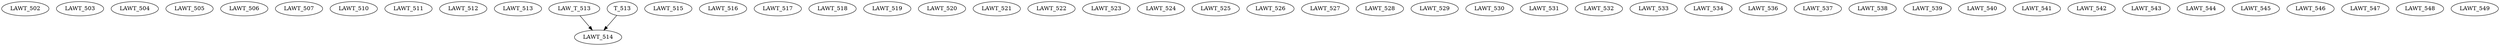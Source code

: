 digraph G {
    LAWT_502;
    LAWT_503;
    LAWT_504;
    LAWT_505;
    LAWT_506;
    LAWT_507;
    LAWT_510;
    LAWT_511;
    LAWT_512;
    LAWT_513;
    edge [color=black];
    LAW_T_513 -> LAWT_514;
    T_513 -> LAWT_514;
    LAWT_515;
    LAWT_516;
    LAWT_517;
    LAWT_518;
    LAWT_519;
    LAWT_520;
    LAWT_521;
    LAWT_522;
    LAWT_523;
    LAWT_524;
    LAWT_525;
    LAWT_526;
    LAWT_527;
    LAWT_528;
    LAWT_529;
    LAWT_530;
    LAWT_531;
    LAWT_532;
    LAWT_533;
    LAWT_534;
    LAWT_536;
    LAWT_537;
    LAWT_538;
    LAWT_539;
    LAWT_540;
    LAWT_541;
    LAWT_542;
    LAWT_543;
    LAWT_544;
    LAWT_545;
    LAWT_546;
    LAWT_547;
    LAWT_548;
    LAWT_549;
}
